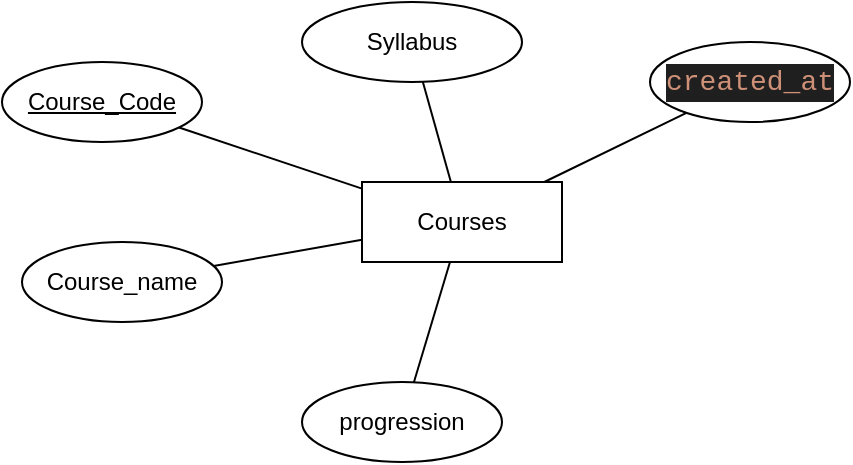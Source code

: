 <mxfile>
    <diagram id="TspFPLnohHHXYAwng3ao" name="Page-1">
        <mxGraphModel dx="1443" dy="577" grid="1" gridSize="10" guides="1" tooltips="1" connect="1" arrows="1" fold="1" page="1" pageScale="1" pageWidth="1327" pageHeight="1169" math="0" shadow="0">
            <root>
                <mxCell id="0"/>
                <mxCell id="1" parent="0"/>
                <mxCell id="2" value="Courses" style="whiteSpace=wrap;html=1;align=center;" vertex="1" parent="1">
                    <mxGeometry x="550" y="420" width="100" height="40" as="geometry"/>
                </mxCell>
                <mxCell id="3" value="Course_Code" style="ellipse;whiteSpace=wrap;html=1;align=center;fontStyle=4;" vertex="1" parent="1">
                    <mxGeometry x="370" y="360" width="100" height="40" as="geometry"/>
                </mxCell>
                <mxCell id="4" value="" style="endArrow=none;html=1;rounded=0;" edge="1" parent="1" source="3" target="2">
                    <mxGeometry relative="1" as="geometry">
                        <mxPoint x="520" y="440" as="sourcePoint"/>
                        <mxPoint x="680" y="440" as="targetPoint"/>
                    </mxGeometry>
                </mxCell>
                <mxCell id="5" value="Course_name" style="ellipse;whiteSpace=wrap;html=1;align=center;" vertex="1" parent="1">
                    <mxGeometry x="380" y="450" width="100" height="40" as="geometry"/>
                </mxCell>
                <mxCell id="6" value="" style="endArrow=none;html=1;rounded=0;" edge="1" parent="1" source="5" target="2">
                    <mxGeometry relative="1" as="geometry">
                        <mxPoint x="520" y="440" as="sourcePoint"/>
                        <mxPoint x="680" y="440" as="targetPoint"/>
                    </mxGeometry>
                </mxCell>
                <mxCell id="7" value="Syllabus" style="ellipse;whiteSpace=wrap;html=1;align=center;" vertex="1" parent="1">
                    <mxGeometry x="520" y="330" width="110" height="40" as="geometry"/>
                </mxCell>
                <mxCell id="10" value="progression" style="ellipse;whiteSpace=wrap;html=1;align=center;" vertex="1" parent="1">
                    <mxGeometry x="520" y="520" width="100" height="40" as="geometry"/>
                </mxCell>
                <mxCell id="11" value="" style="endArrow=none;html=1;rounded=0;" edge="1" parent="1" source="10" target="2">
                    <mxGeometry relative="1" as="geometry">
                        <mxPoint x="520" y="410" as="sourcePoint"/>
                        <mxPoint x="680" y="410" as="targetPoint"/>
                    </mxGeometry>
                </mxCell>
                <mxCell id="13" value="&lt;div style=&quot;color: rgb(204, 204, 204); background-color: rgb(31, 31, 31); font-family: Consolas, &amp;quot;Courier New&amp;quot;, monospace; font-size: 14px; line-height: 19px;&quot;&gt;&lt;span style=&quot;color: #ce9178;&quot;&gt;created_at&lt;/span&gt;&lt;/div&gt;" style="ellipse;whiteSpace=wrap;html=1;align=center;" vertex="1" parent="1">
                    <mxGeometry x="694" y="350" width="100" height="40" as="geometry"/>
                </mxCell>
                <mxCell id="14" value="" style="endArrow=none;html=1;rounded=0;" edge="1" parent="1" source="2" target="13">
                    <mxGeometry relative="1" as="geometry">
                        <mxPoint x="520" y="410" as="sourcePoint"/>
                        <mxPoint x="680" y="410" as="targetPoint"/>
                    </mxGeometry>
                </mxCell>
                <mxCell id="15" value="" style="endArrow=none;html=1;rounded=0;" edge="1" parent="1" source="7" target="2">
                    <mxGeometry relative="1" as="geometry">
                        <mxPoint x="750" y="510" as="sourcePoint"/>
                        <mxPoint x="910" y="510" as="targetPoint"/>
                    </mxGeometry>
                </mxCell>
            </root>
        </mxGraphModel>
    </diagram>
</mxfile>